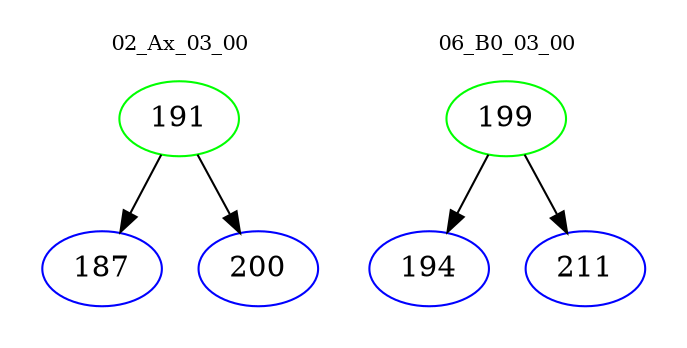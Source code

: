digraph{
subgraph cluster_0 {
color = white
label = "02_Ax_03_00";
fontsize=10;
T0_191 [label="191", color="green"]
T0_191 -> T0_187 [color="black"]
T0_187 [label="187", color="blue"]
T0_191 -> T0_200 [color="black"]
T0_200 [label="200", color="blue"]
}
subgraph cluster_1 {
color = white
label = "06_B0_03_00";
fontsize=10;
T1_199 [label="199", color="green"]
T1_199 -> T1_194 [color="black"]
T1_194 [label="194", color="blue"]
T1_199 -> T1_211 [color="black"]
T1_211 [label="211", color="blue"]
}
}
